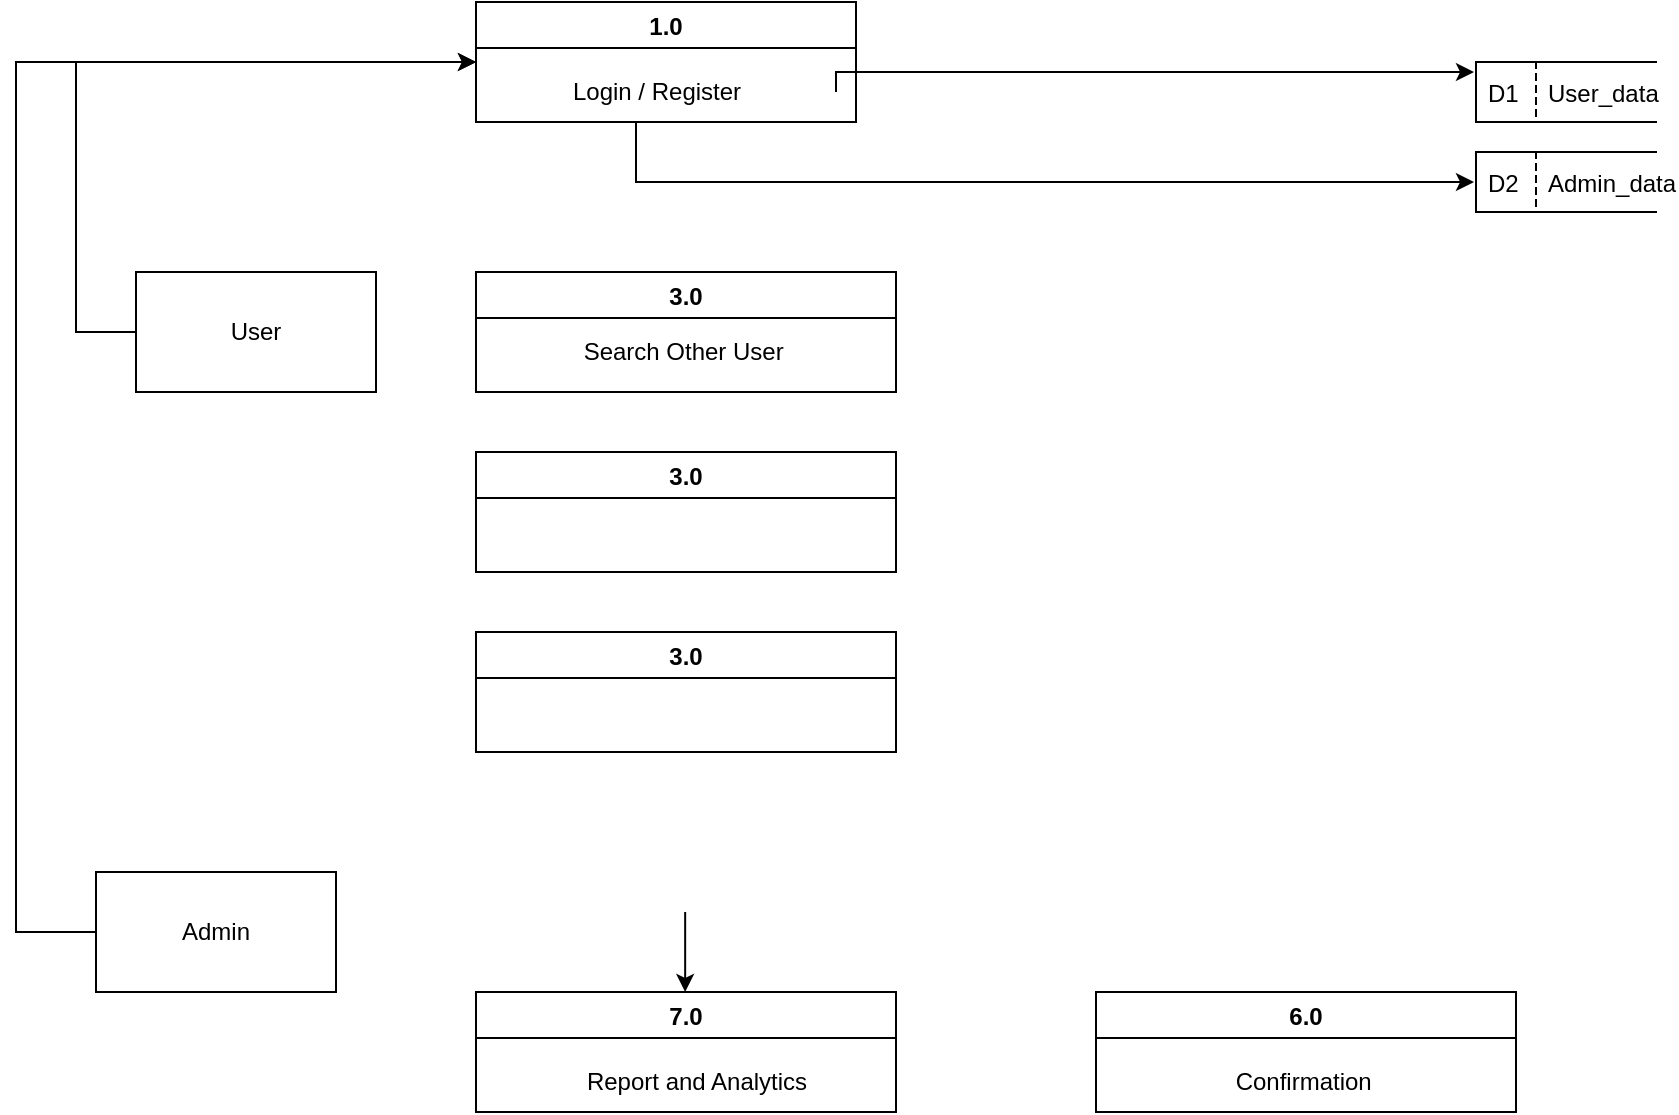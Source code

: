 <mxfile>
    <diagram id="R2lEEEUBdFMjLlhIrx00" name="Page-1">
        <mxGraphModel dx="979" dy="482" grid="1" gridSize="10" guides="1" tooltips="1" connect="1" arrows="1" fold="1" page="1" pageScale="1" pageWidth="850" pageHeight="1100" math="0" shadow="0" extFonts="Permanent Marker^https://fonts.googleapis.com/css?family=Permanent+Marker">
            <root>
                <mxCell id="0"/>
                <mxCell id="1" parent="0"/>
                <mxCell id="Ci3cu0jDoSGofdBfNgbZ-28" style="edgeStyle=orthogonalEdgeStyle;rounded=0;orthogonalLoop=1;jettySize=auto;html=1;entryX=0;entryY=0.5;entryDx=0;entryDy=0;exitX=0;exitY=0.5;exitDx=0;exitDy=0;" parent="1" source="Ci3cu0jDoSGofdBfNgbZ-1" target="Ci3cu0jDoSGofdBfNgbZ-5" edge="1">
                    <mxGeometry relative="1" as="geometry">
                        <Array as="points">
                            <mxPoint x="40" y="180"/>
                            <mxPoint x="40" y="45"/>
                        </Array>
                    </mxGeometry>
                </mxCell>
                <mxCell id="Ci3cu0jDoSGofdBfNgbZ-1" value="User" style="rounded=0;whiteSpace=wrap;html=1;" parent="1" vertex="1">
                    <mxGeometry x="70" y="150" width="120" height="60" as="geometry"/>
                </mxCell>
                <mxCell id="Ci3cu0jDoSGofdBfNgbZ-30" style="edgeStyle=orthogonalEdgeStyle;rounded=0;orthogonalLoop=1;jettySize=auto;html=1;entryX=0;entryY=0.5;entryDx=0;entryDy=0;" parent="1" source="Ci3cu0jDoSGofdBfNgbZ-3" target="Ci3cu0jDoSGofdBfNgbZ-5" edge="1">
                    <mxGeometry relative="1" as="geometry">
                        <Array as="points">
                            <mxPoint x="10" y="480"/>
                            <mxPoint x="10" y="45"/>
                        </Array>
                    </mxGeometry>
                </mxCell>
                <mxCell id="Ci3cu0jDoSGofdBfNgbZ-3" value="Admin" style="rounded=0;whiteSpace=wrap;html=1;" parent="1" vertex="1">
                    <mxGeometry x="50" y="450" width="120" height="60" as="geometry"/>
                </mxCell>
                <mxCell id="Ci3cu0jDoSGofdBfNgbZ-5" value="1.0" style="swimlane;startSize=23;" parent="1" vertex="1">
                    <mxGeometry x="240" y="15" width="190" height="60" as="geometry"/>
                </mxCell>
                <mxCell id="Ci3cu0jDoSGofdBfNgbZ-6" value="Login / Register" style="text;html=1;align=center;verticalAlign=middle;resizable=0;points=[];autosize=1;strokeColor=none;fillColor=none;rotation=0;" parent="Ci3cu0jDoSGofdBfNgbZ-5" vertex="1">
                    <mxGeometry x="35" y="30" width="110" height="30" as="geometry"/>
                </mxCell>
                <mxCell id="Ci3cu0jDoSGofdBfNgbZ-47" style="edgeStyle=orthogonalEdgeStyle;rounded=0;orthogonalLoop=1;jettySize=auto;html=1;" parent="1" target="Ci3cu0jDoSGofdBfNgbZ-19" edge="1">
                    <mxGeometry relative="1" as="geometry">
                        <Array as="points">
                            <mxPoint x="420" y="50"/>
                        </Array>
                        <mxPoint x="420" y="60" as="sourcePoint"/>
                    </mxGeometry>
                </mxCell>
                <mxCell id="Ci3cu0jDoSGofdBfNgbZ-19" value="User_data" style="shape=partialRectangle;fillColor=none;align=left;verticalAlign=middle;strokeColor=default;spacingLeft=34;rotatable=0;points=[[0,0.5],[1,0.5]];portConstraint=eastwest;dropTarget=0;strokeWidth=1;perimeterSpacing=1;right=0;" parent="1" vertex="1">
                    <mxGeometry x="740" y="45" width="90" height="30" as="geometry"/>
                </mxCell>
                <mxCell id="Ci3cu0jDoSGofdBfNgbZ-20" value="D1" style="shape=partialRectangle;top=0;left=0;bottom=0;fillColor=none;stokeWidth=1;dashed=1;align=left;verticalAlign=middle;spacingLeft=4;spacingRight=4;overflow=hidden;rotatable=0;points=[];portConstraint=eastwest;part=1;strokeColor=default;" parent="Ci3cu0jDoSGofdBfNgbZ-19" vertex="1" connectable="0">
                    <mxGeometry width="30" height="30" as="geometry"/>
                </mxCell>
                <mxCell id="Ci3cu0jDoSGofdBfNgbZ-41" value="6.0" style="swimlane;startSize=23;" vertex="1" parent="1">
                    <mxGeometry x="550" y="510" width="210" height="60" as="geometry">
                        <mxRectangle x="120" y="460" width="60" height="30" as="alternateBounds"/>
                    </mxGeometry>
                </mxCell>
                <mxCell id="Ci3cu0jDoSGofdBfNgbZ-42" value="Confirmation&amp;nbsp;" style="text;html=1;align=center;verticalAlign=middle;resizable=0;points=[];autosize=1;strokeColor=none;fillColor=none;" vertex="1" parent="Ci3cu0jDoSGofdBfNgbZ-41">
                    <mxGeometry x="60" y="30" width="90" height="30" as="geometry"/>
                </mxCell>
                <mxCell id="Ci3cu0jDoSGofdBfNgbZ-43" value="7.0" style="swimlane;startSize=23;" parent="1" vertex="1">
                    <mxGeometry x="240" y="510" width="210" height="60" as="geometry">
                        <mxRectangle x="120" y="460" width="60" height="30" as="alternateBounds"/>
                    </mxGeometry>
                </mxCell>
                <mxCell id="Ci3cu0jDoSGofdBfNgbZ-44" value="Report and Analytics" style="text;html=1;align=center;verticalAlign=middle;resizable=0;points=[];autosize=1;strokeColor=none;fillColor=none;" parent="Ci3cu0jDoSGofdBfNgbZ-43" vertex="1">
                    <mxGeometry x="45" y="30" width="130" height="30" as="geometry"/>
                </mxCell>
                <mxCell id="8" value="3.0" style="swimlane;startSize=23;" parent="1" vertex="1">
                    <mxGeometry x="240" y="330" width="210" height="60" as="geometry">
                        <mxRectangle x="240" y="260" width="60" height="30" as="alternateBounds"/>
                    </mxGeometry>
                </mxCell>
                <mxCell id="9" value="&lt;span id=&quot;docs-internal-guid-2e22266c-7fff-6350-6228-747c08c80cfa&quot;&gt;&lt;span style=&quot;font-size: 10pt; font-family: Arial, sans-serif; background-color: transparent; font-variant-numeric: normal; font-variant-east-asian: normal; font-variant-alternates: normal; vertical-align: baseline;&quot;&gt;&lt;font color=&quot;#ffffff&quot;&gt;Review &amp;amp; Rating&lt;/font&gt;&lt;/span&gt;&lt;/span&gt;" style="text;html=1;align=center;verticalAlign=middle;resizable=0;points=[];autosize=1;strokeColor=none;fillColor=none;" parent="8" vertex="1">
                    <mxGeometry x="35" y="30" width="120" height="30" as="geometry"/>
                </mxCell>
                <mxCell id="10" value="3.0" style="swimlane;startSize=23;" parent="1" vertex="1">
                    <mxGeometry x="240" y="240" width="210" height="60" as="geometry">
                        <mxRectangle x="240" y="260" width="60" height="30" as="alternateBounds"/>
                    </mxGeometry>
                </mxCell>
                <mxCell id="11" value="&lt;span id=&quot;docs-internal-guid-c695347b-7fff-dba2-450c-b457f0bf45ef&quot;&gt;&lt;span style=&quot;font-family: Arial, sans-serif; background-color: transparent; font-variant-numeric: normal; font-variant-east-asian: normal; font-variant-alternates: normal; vertical-align: baseline;&quot;&gt;&lt;font style=&quot;font-size: 13px;&quot; color=&quot;#ffffff&quot;&gt;Make Property Request&lt;/font&gt;&lt;/span&gt;&lt;/span&gt;" style="text;html=1;align=center;verticalAlign=middle;resizable=0;points=[];autosize=1;strokeColor=none;fillColor=none;" parent="10" vertex="1">
                    <mxGeometry x="25" y="30" width="160" height="30" as="geometry"/>
                </mxCell>
                <mxCell id="24" value="" style="group" connectable="0" vertex="1" parent="1">
                    <mxGeometry x="240" y="150" width="210" height="60" as="geometry"/>
                </mxCell>
                <mxCell id="25" value="3.0" style="swimlane;startSize=23;" vertex="1" parent="24">
                    <mxGeometry width="210" height="60" as="geometry">
                        <mxRectangle x="240" y="260" width="60" height="30" as="alternateBounds"/>
                    </mxGeometry>
                </mxCell>
                <mxCell id="26" value="Search Other User&amp;nbsp;" style="text;html=1;align=center;verticalAlign=middle;resizable=0;points=[];autosize=1;strokeColor=none;fillColor=none;" vertex="1" parent="25">
                    <mxGeometry x="40" y="25" width="130" height="30" as="geometry"/>
                </mxCell>
                <mxCell id="56" style="edgeStyle=none;rounded=0;html=1;entryX=0.5;entryY=0;entryDx=0;entryDy=0;fontSize=13;fontColor=#FFFFFF;" edge="1" parent="1">
                    <mxGeometry relative="1" as="geometry">
                        <mxPoint x="344.58" y="470" as="sourcePoint"/>
                        <mxPoint x="344.58" y="510" as="targetPoint"/>
                    </mxGeometry>
                </mxCell>
                <mxCell id="57" value="Admin_data" style="shape=partialRectangle;fillColor=none;align=left;verticalAlign=middle;strokeColor=default;spacingLeft=34;rotatable=0;points=[[0,0.5],[1,0.5]];portConstraint=eastwest;dropTarget=0;strokeWidth=1;perimeterSpacing=1;right=0;" vertex="1" parent="1">
                    <mxGeometry x="740" y="90" width="90" height="30" as="geometry"/>
                </mxCell>
                <mxCell id="58" value="D2" style="shape=partialRectangle;top=0;left=0;bottom=0;fillColor=none;stokeWidth=1;dashed=1;align=left;verticalAlign=middle;spacingLeft=4;spacingRight=4;overflow=hidden;rotatable=0;points=[];portConstraint=eastwest;part=1;strokeColor=default;" connectable="0" vertex="1" parent="57">
                    <mxGeometry width="30" height="30" as="geometry"/>
                </mxCell>
                <mxCell id="60" style="edgeStyle=orthogonalEdgeStyle;rounded=0;orthogonalLoop=1;jettySize=auto;html=1;entryX=0;entryY=0.5;entryDx=0;entryDy=0;" edge="1" parent="1" target="57">
                    <mxGeometry relative="1" as="geometry">
                        <Array as="points">
                            <mxPoint x="320" y="75"/>
                            <mxPoint x="320" y="105"/>
                        </Array>
                        <mxPoint x="320" y="80" as="sourcePoint"/>
                        <mxPoint x="739.06" y="65" as="targetPoint"/>
                    </mxGeometry>
                </mxCell>
            </root>
        </mxGraphModel>
    </diagram>
</mxfile>